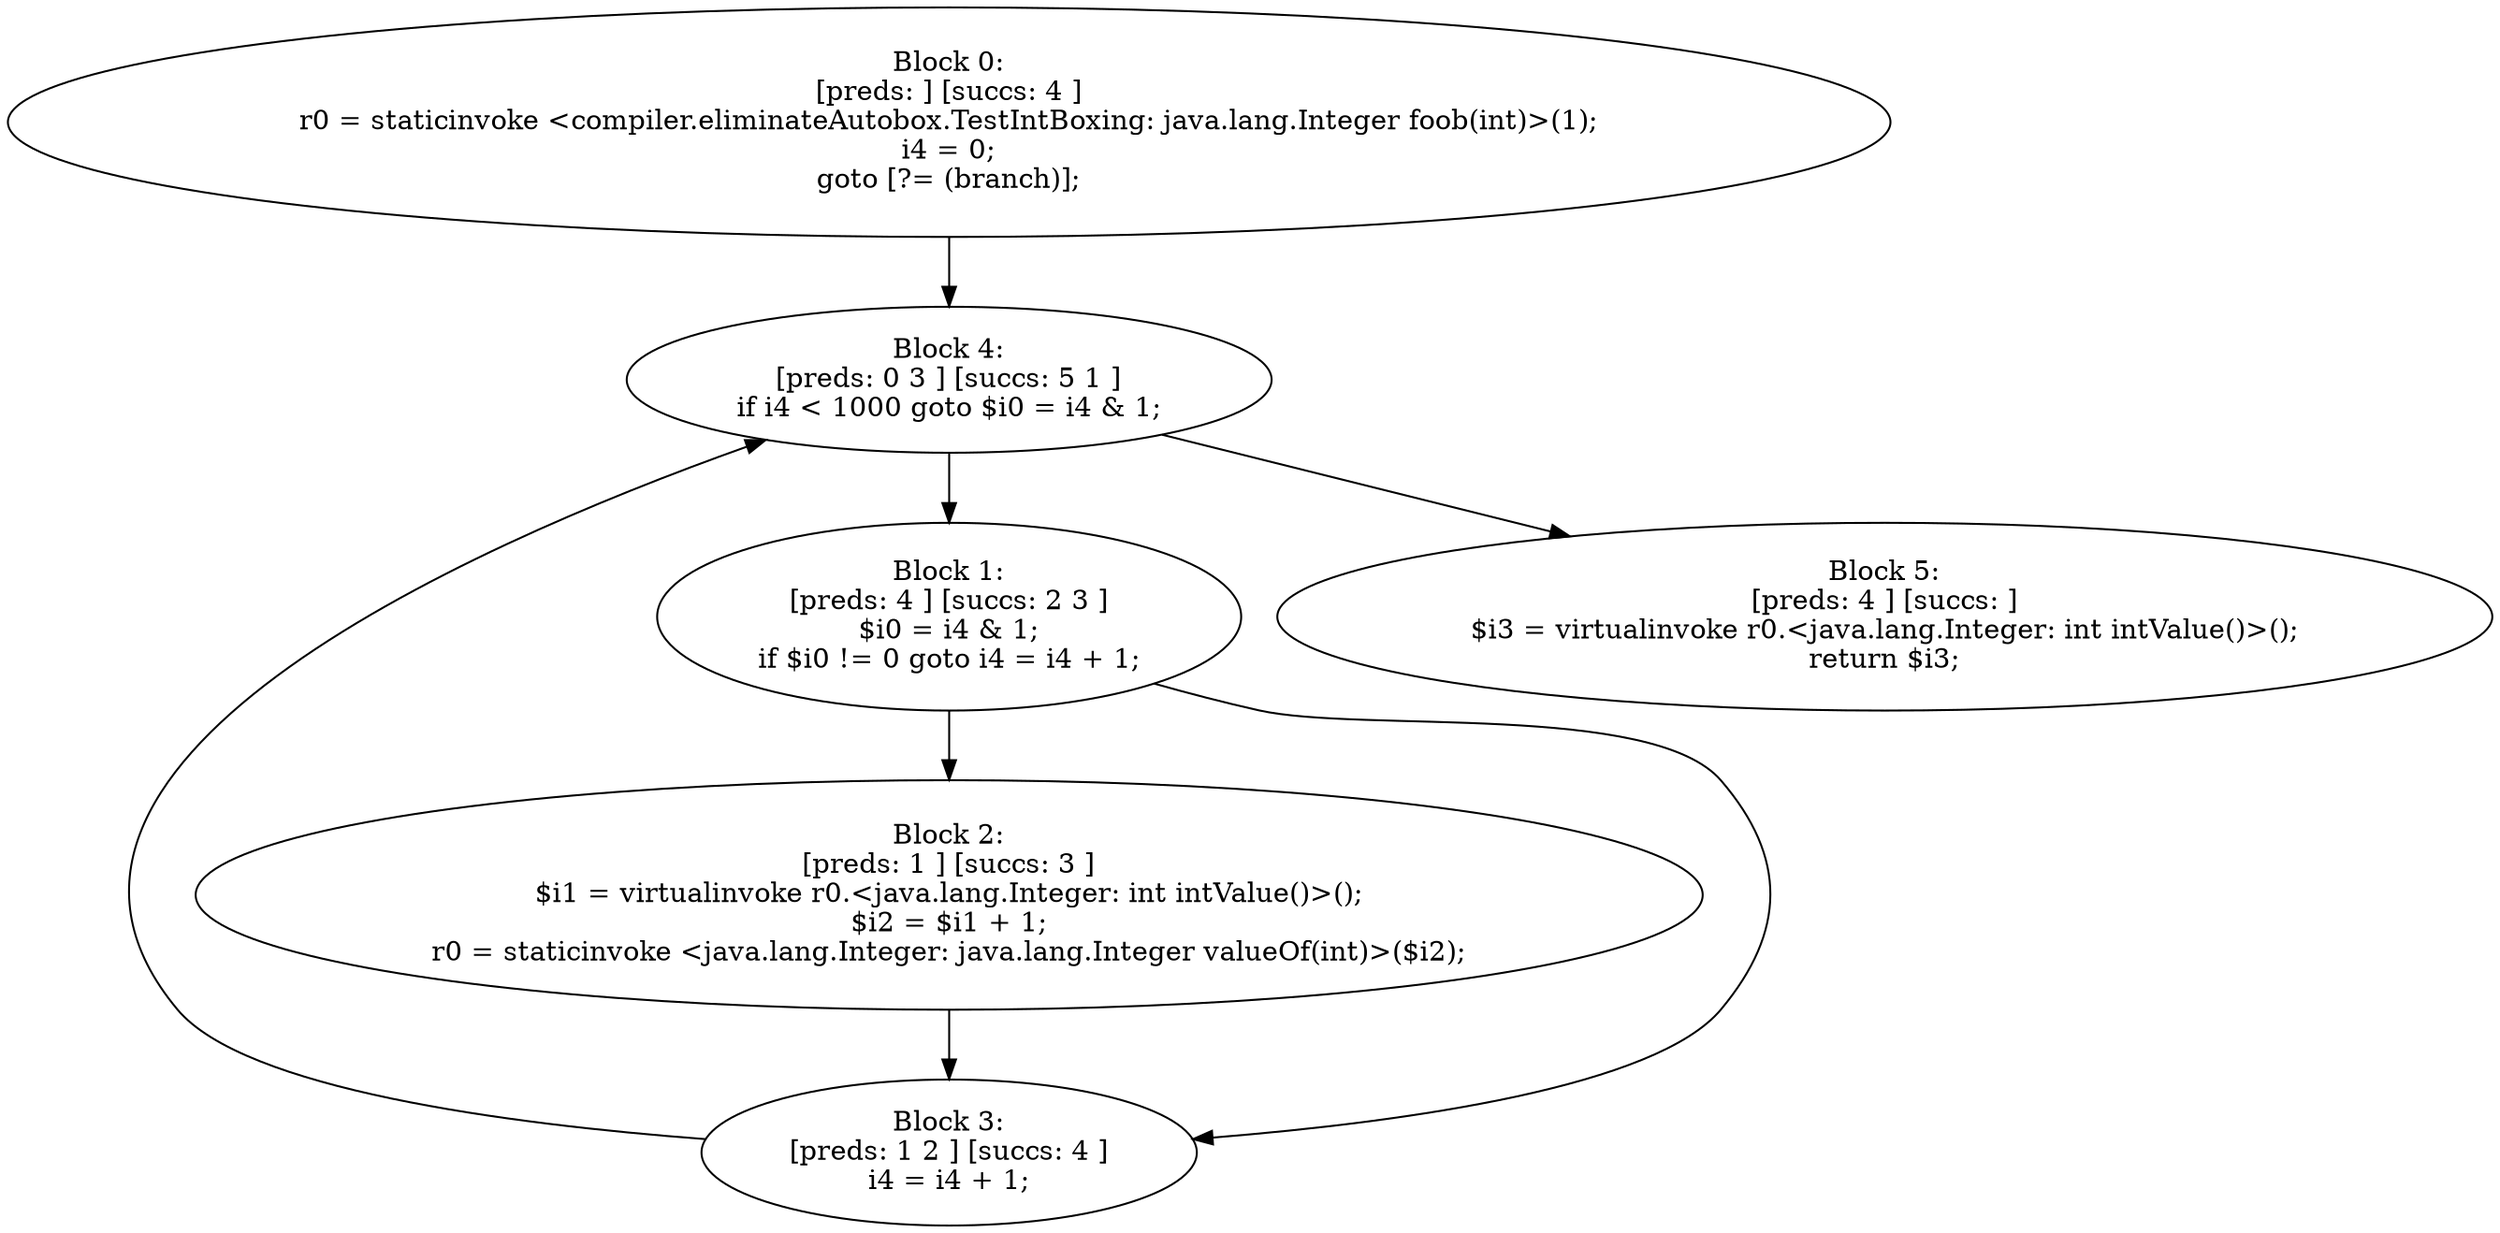 digraph "unitGraph" {
    "Block 0:
[preds: ] [succs: 4 ]
r0 = staticinvoke <compiler.eliminateAutobox.TestIntBoxing: java.lang.Integer foob(int)>(1);
i4 = 0;
goto [?= (branch)];
"
    "Block 1:
[preds: 4 ] [succs: 2 3 ]
$i0 = i4 & 1;
if $i0 != 0 goto i4 = i4 + 1;
"
    "Block 2:
[preds: 1 ] [succs: 3 ]
$i1 = virtualinvoke r0.<java.lang.Integer: int intValue()>();
$i2 = $i1 + 1;
r0 = staticinvoke <java.lang.Integer: java.lang.Integer valueOf(int)>($i2);
"
    "Block 3:
[preds: 1 2 ] [succs: 4 ]
i4 = i4 + 1;
"
    "Block 4:
[preds: 0 3 ] [succs: 5 1 ]
if i4 < 1000 goto $i0 = i4 & 1;
"
    "Block 5:
[preds: 4 ] [succs: ]
$i3 = virtualinvoke r0.<java.lang.Integer: int intValue()>();
return $i3;
"
    "Block 0:
[preds: ] [succs: 4 ]
r0 = staticinvoke <compiler.eliminateAutobox.TestIntBoxing: java.lang.Integer foob(int)>(1);
i4 = 0;
goto [?= (branch)];
"->"Block 4:
[preds: 0 3 ] [succs: 5 1 ]
if i4 < 1000 goto $i0 = i4 & 1;
";
    "Block 1:
[preds: 4 ] [succs: 2 3 ]
$i0 = i4 & 1;
if $i0 != 0 goto i4 = i4 + 1;
"->"Block 2:
[preds: 1 ] [succs: 3 ]
$i1 = virtualinvoke r0.<java.lang.Integer: int intValue()>();
$i2 = $i1 + 1;
r0 = staticinvoke <java.lang.Integer: java.lang.Integer valueOf(int)>($i2);
";
    "Block 1:
[preds: 4 ] [succs: 2 3 ]
$i0 = i4 & 1;
if $i0 != 0 goto i4 = i4 + 1;
"->"Block 3:
[preds: 1 2 ] [succs: 4 ]
i4 = i4 + 1;
";
    "Block 2:
[preds: 1 ] [succs: 3 ]
$i1 = virtualinvoke r0.<java.lang.Integer: int intValue()>();
$i2 = $i1 + 1;
r0 = staticinvoke <java.lang.Integer: java.lang.Integer valueOf(int)>($i2);
"->"Block 3:
[preds: 1 2 ] [succs: 4 ]
i4 = i4 + 1;
";
    "Block 3:
[preds: 1 2 ] [succs: 4 ]
i4 = i4 + 1;
"->"Block 4:
[preds: 0 3 ] [succs: 5 1 ]
if i4 < 1000 goto $i0 = i4 & 1;
";
    "Block 4:
[preds: 0 3 ] [succs: 5 1 ]
if i4 < 1000 goto $i0 = i4 & 1;
"->"Block 5:
[preds: 4 ] [succs: ]
$i3 = virtualinvoke r0.<java.lang.Integer: int intValue()>();
return $i3;
";
    "Block 4:
[preds: 0 3 ] [succs: 5 1 ]
if i4 < 1000 goto $i0 = i4 & 1;
"->"Block 1:
[preds: 4 ] [succs: 2 3 ]
$i0 = i4 & 1;
if $i0 != 0 goto i4 = i4 + 1;
";
}
